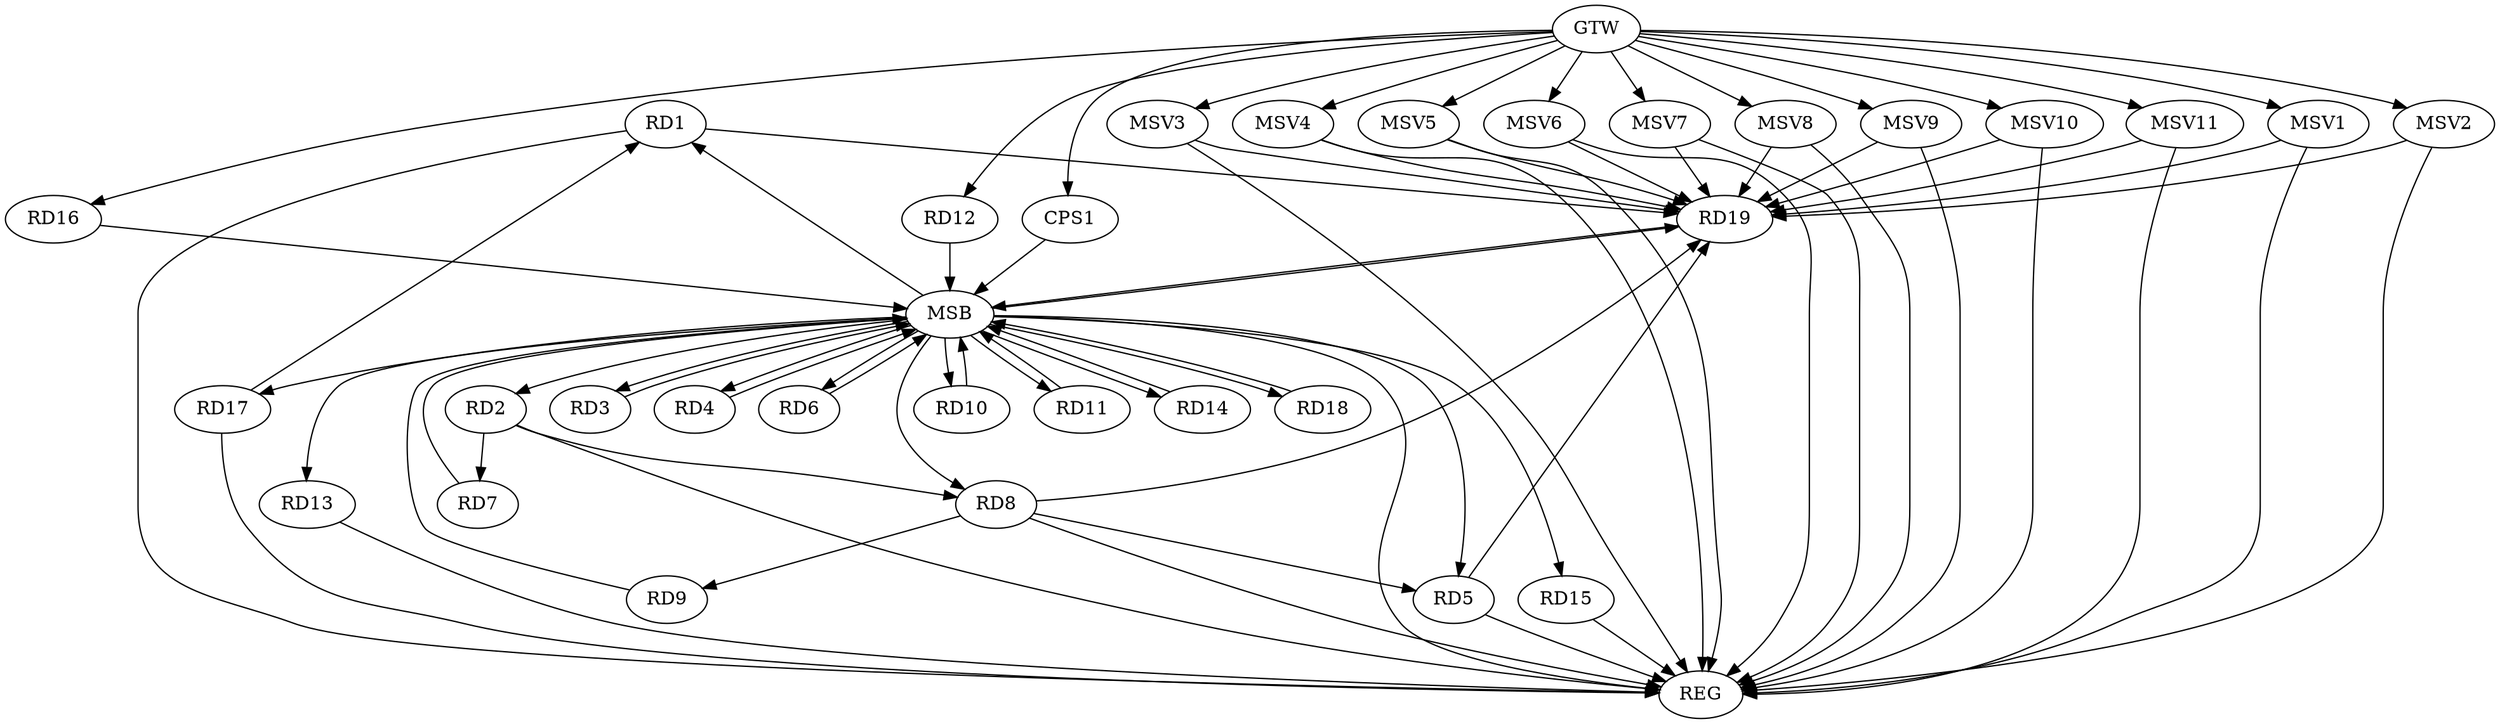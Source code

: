 strict digraph G {
  RD1 [ label="RD1" ];
  RD2 [ label="RD2" ];
  RD3 [ label="RD3" ];
  RD4 [ label="RD4" ];
  RD5 [ label="RD5" ];
  RD6 [ label="RD6" ];
  RD7 [ label="RD7" ];
  RD8 [ label="RD8" ];
  RD9 [ label="RD9" ];
  RD10 [ label="RD10" ];
  RD11 [ label="RD11" ];
  RD12 [ label="RD12" ];
  RD13 [ label="RD13" ];
  RD14 [ label="RD14" ];
  RD15 [ label="RD15" ];
  RD16 [ label="RD16" ];
  RD17 [ label="RD17" ];
  RD18 [ label="RD18" ];
  RD19 [ label="RD19" ];
  CPS1 [ label="CPS1" ];
  GTW [ label="GTW" ];
  REG [ label="REG" ];
  MSB [ label="MSB" ];
  MSV1 [ label="MSV1" ];
  MSV2 [ label="MSV2" ];
  MSV3 [ label="MSV3" ];
  MSV4 [ label="MSV4" ];
  MSV5 [ label="MSV5" ];
  MSV6 [ label="MSV6" ];
  MSV7 [ label="MSV7" ];
  MSV8 [ label="MSV8" ];
  MSV9 [ label="MSV9" ];
  MSV10 [ label="MSV10" ];
  MSV11 [ label="MSV11" ];
  RD17 -> RD1;
  RD1 -> RD19;
  RD2 -> RD7;
  RD2 -> RD8;
  RD8 -> RD5;
  RD5 -> RD19;
  RD8 -> RD9;
  RD8 -> RD19;
  GTW -> RD12;
  GTW -> RD16;
  GTW -> CPS1;
  RD1 -> REG;
  RD2 -> REG;
  RD5 -> REG;
  RD8 -> REG;
  RD13 -> REG;
  RD15 -> REG;
  RD17 -> REG;
  RD3 -> MSB;
  MSB -> RD13;
  MSB -> REG;
  RD4 -> MSB;
  MSB -> RD1;
  MSB -> RD3;
  MSB -> RD5;
  MSB -> RD8;
  MSB -> RD14;
  MSB -> RD18;
  RD6 -> MSB;
  MSB -> RD19;
  RD7 -> MSB;
  RD9 -> MSB;
  MSB -> RD17;
  RD10 -> MSB;
  MSB -> RD2;
  MSB -> RD4;
  MSB -> RD11;
  RD11 -> MSB;
  MSB -> RD15;
  RD12 -> MSB;
  MSB -> RD10;
  RD14 -> MSB;
  RD16 -> MSB;
  RD18 -> MSB;
  RD19 -> MSB;
  MSB -> RD6;
  CPS1 -> MSB;
  MSV1 -> RD19;
  GTW -> MSV1;
  MSV1 -> REG;
  MSV2 -> RD19;
  GTW -> MSV2;
  MSV2 -> REG;
  MSV3 -> RD19;
  MSV4 -> RD19;
  GTW -> MSV3;
  MSV3 -> REG;
  GTW -> MSV4;
  MSV4 -> REG;
  MSV5 -> RD19;
  MSV6 -> RD19;
  GTW -> MSV5;
  MSV5 -> REG;
  GTW -> MSV6;
  MSV6 -> REG;
  MSV7 -> RD19;
  GTW -> MSV7;
  MSV7 -> REG;
  MSV8 -> RD19;
  GTW -> MSV8;
  MSV8 -> REG;
  MSV9 -> RD19;
  MSV10 -> RD19;
  MSV11 -> RD19;
  GTW -> MSV9;
  MSV9 -> REG;
  GTW -> MSV10;
  MSV10 -> REG;
  GTW -> MSV11;
  MSV11 -> REG;
}

